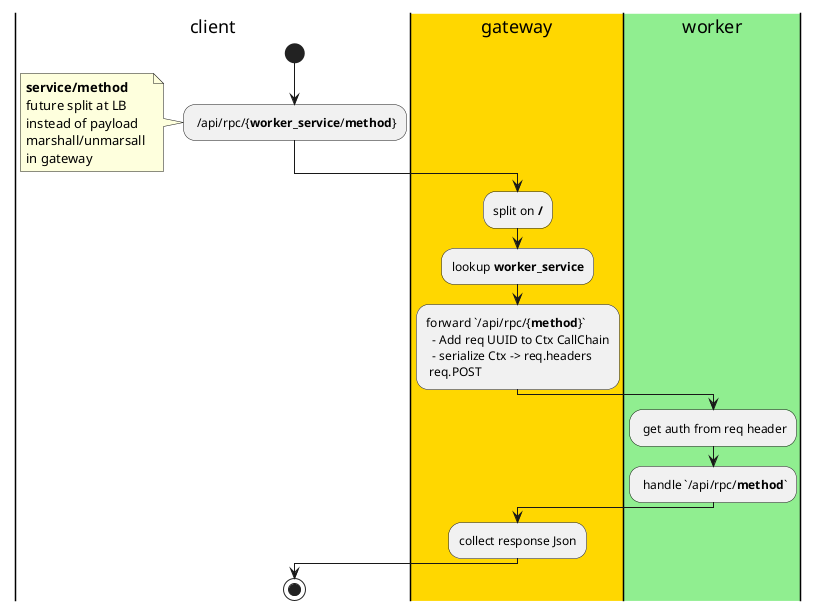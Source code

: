 @startuml
|client|
|#gold|gateway|
|#lightgreen|worker|

|client|
start
: /api/rpc/{**worker_service**/**method**};
note left
 **service/method**
 future split at LB
 instead of payload 
 marshall/unmarsall 
 in gateway
end note

|gateway|
:split on **/**;
:lookup **worker_service**;
:forward `/api/rpc/{**method**}`
  - Add req UUID to Ctx CallChain
  - serialize Ctx -> req.headers
 req.POST;

|worker|
: get auth from req header;
: handle `/api/rpc/**method**`;

|gateway|
:collect response Json;

|client|
stop

@enduml
